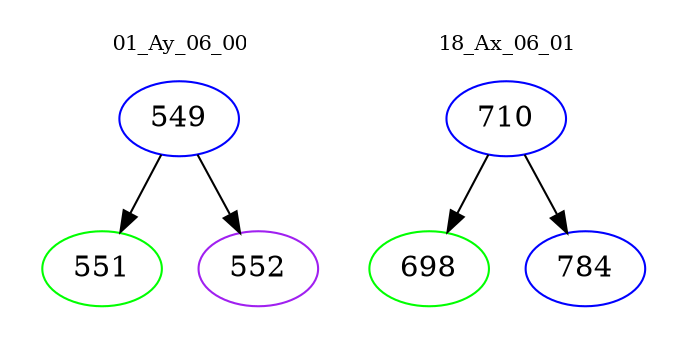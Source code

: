 digraph{
subgraph cluster_0 {
color = white
label = "01_Ay_06_00";
fontsize=10;
T0_549 [label="549", color="blue"]
T0_549 -> T0_551 [color="black"]
T0_551 [label="551", color="green"]
T0_549 -> T0_552 [color="black"]
T0_552 [label="552", color="purple"]
}
subgraph cluster_1 {
color = white
label = "18_Ax_06_01";
fontsize=10;
T1_710 [label="710", color="blue"]
T1_710 -> T1_698 [color="black"]
T1_698 [label="698", color="green"]
T1_710 -> T1_784 [color="black"]
T1_784 [label="784", color="blue"]
}
}
